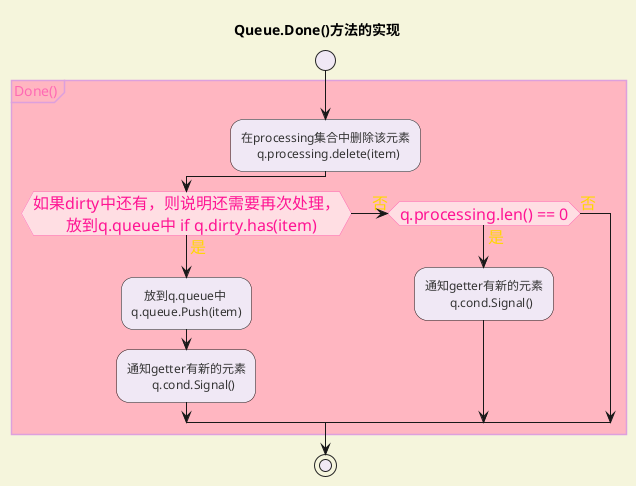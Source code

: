 @startuml


<style>
activityDiagram {
    BackgroundColor #F0E8F5
    BorderColor #FFC0CB
    FontColor #333
    FontName Comic Sans MS
}

diamond {
    BackgroundColor #FFDEE3
    LineColor #FF69B4
    FontColor #FF1493
    FontName Comic Sans MS
    FontSize 16
}

arrow {
    FontColor #FFD700
    FontName Comic Sans MS
    FontSize 16
}

partition {
    LineColor #FF4500
    FontColor #FF6347
    RoundCorner 20
    BackgroundColor #FFE4E1
}

note {
    FontColor #0000FF
    LineColor #8A2BE2
    BackgroundColor #E6E6FA
}

document {
    BackgroundColor #F5F5DC
}

group {
    FontColor #FF69B4
    LineColor #DDA0DD
    BackgroundColor #FFB6C1
}
</style>
title Queue.Done()方法的实现
'!pragma useVerticalIf on
skinparam ConditionEndStyle diamond
start
group Done()
:在processing集合中删除该元素\n     q.processing.delete(item);
    if (如果dirty中还有，则说明还需要再次处理，\n\t放到q.queue中 if q.dirty.has(item))then (是)
    :    放到q.queue中\nq.queue.Push(item);
    :通知getter有新的元素\n\tq.cond.Signal();
    (否)elseif(q.processing.len() == 0) then(是)
    :通知getter有新的元素\n\tq.cond.Signal();
    else(否)
    endif
end group
stop

@enduml